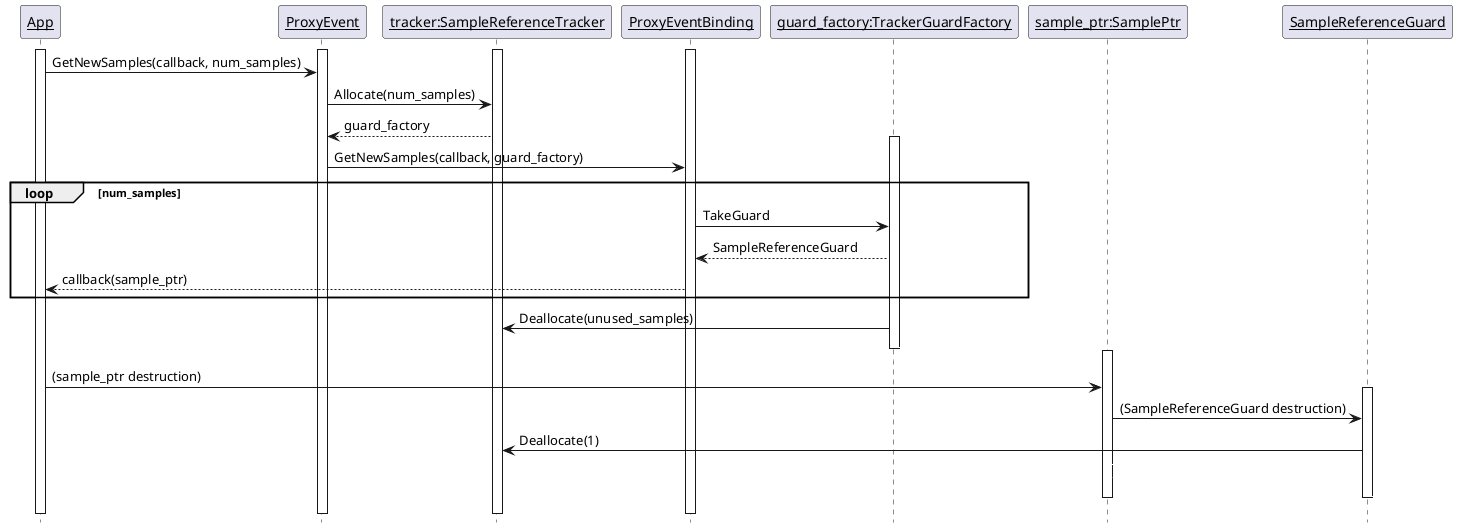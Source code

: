 @startuml sampleptr_ref_counting

hide footbox

participant "<u>App</u>" as App
participant "<u>ProxyEvent</u>" as ProxyEvent
participant "<u>tracker:SampleReferenceTracker</u>" as Tracker
participant "<u>ProxyEventBinding</u>" as Binding
participant "<u>guard_factory:TrackerGuardFactory</u>" as GuardFactory
participant "<u>sample_ptr:SamplePtr</u>" as SamplePtr
participant "<u>SampleReferenceGuard</u>" as Guard

activate App
activate ProxyEvent
activate Tracker
activate Binding
App -> ProxyEvent: GetNewSamples(callback, num_samples)
ProxyEvent -> Tracker: Allocate(num_samples)
Tracker --> ProxyEvent: guard_factory
activate GuardFactory
ProxyEvent -> Binding: GetNewSamples(callback, guard_factory)

loop num_samples
    Binding -> GuardFactory: TakeGuard
    GuardFactory --> Binding: SampleReferenceGuard
    Binding --> App: callback(sample_ptr)
end

GuardFactory -> Tracker: Deallocate(unused_samples)
GuardFactory -[#white]> GuardFactory 
deactivate GuardFactory

activate SamplePtr
App -> SamplePtr: (sample_ptr destruction)
activate Guard
SamplePtr -> Guard: (SampleReferenceGuard destruction)
Guard -> Tracker: Deallocate(1)
SamplePtr -[#white]> SamplePtr 
Guard -[#white]> Guard 
deactivate Guard
deactivate SamplePtr

@enduml